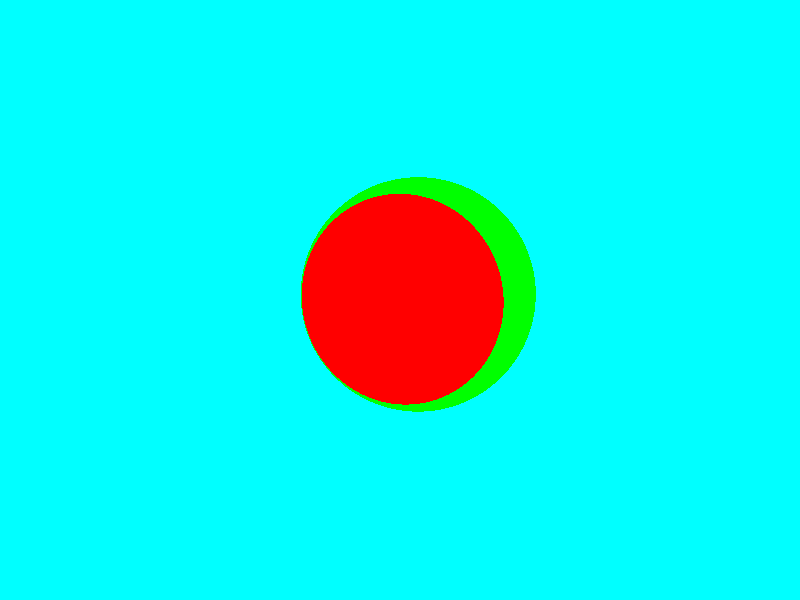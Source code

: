// -----------------------------------------------------------------------
// Uebungen zur Constructive Solid Geometry (CSG) 
// Beispiel: zwei Kugeln,                           Differenz (difference) 
//           gemeinsam animiert                     ~~~~~~~~~~~~~~~~~~~~~~ 

#include "colors.inc"
background { Cyan }
camera {
  location <0, 1, -10>
  look_at <0, 0, 0> 
  angle 36
}
light_source { <500, 500, -1000> White } 

difference {
  sphere { 0, 1 
    pigment { Green }
    translate -.5*x 
  } 
  sphere { 0, 1 
    pigment { Red }
    translate +.5*x 
  }
  rotate y*360*(clock+1.3)
} 

